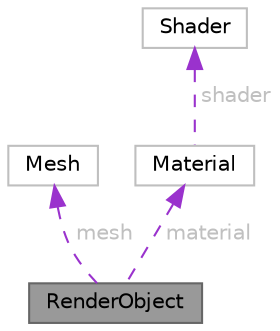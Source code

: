 digraph "RenderObject"
{
 // LATEX_PDF_SIZE
  bgcolor="transparent";
  edge [fontname=Helvetica,fontsize=10,labelfontname=Helvetica,labelfontsize=10];
  node [fontname=Helvetica,fontsize=10,shape=box,height=0.2,width=0.4];
  Node1 [id="Node000001",label="RenderObject",height=0.2,width=0.4,color="gray40", fillcolor="grey60", style="filled", fontcolor="black",tooltip=" "];
  Node2 -> Node1 [id="edge4_Node000001_Node000002",dir="back",color="darkorchid3",style="dashed",tooltip=" ",label=" mesh",fontcolor="grey" ];
  Node2 [id="Node000002",label="Mesh",height=0.2,width=0.4,color="grey75", fillcolor="white", style="filled",URL="$class_mesh.html",tooltip=" "];
  Node3 -> Node1 [id="edge5_Node000001_Node000003",dir="back",color="darkorchid3",style="dashed",tooltip=" ",label=" material",fontcolor="grey" ];
  Node3 [id="Node000003",label="Material",height=0.2,width=0.4,color="grey75", fillcolor="white", style="filled",URL="$struct_material.html",tooltip=" "];
  Node4 -> Node3 [id="edge6_Node000003_Node000004",dir="back",color="darkorchid3",style="dashed",tooltip=" ",label=" shader",fontcolor="grey" ];
  Node4 [id="Node000004",label="Shader",height=0.2,width=0.4,color="grey75", fillcolor="white", style="filled",URL="$class_shader.html",tooltip=" "];
}
